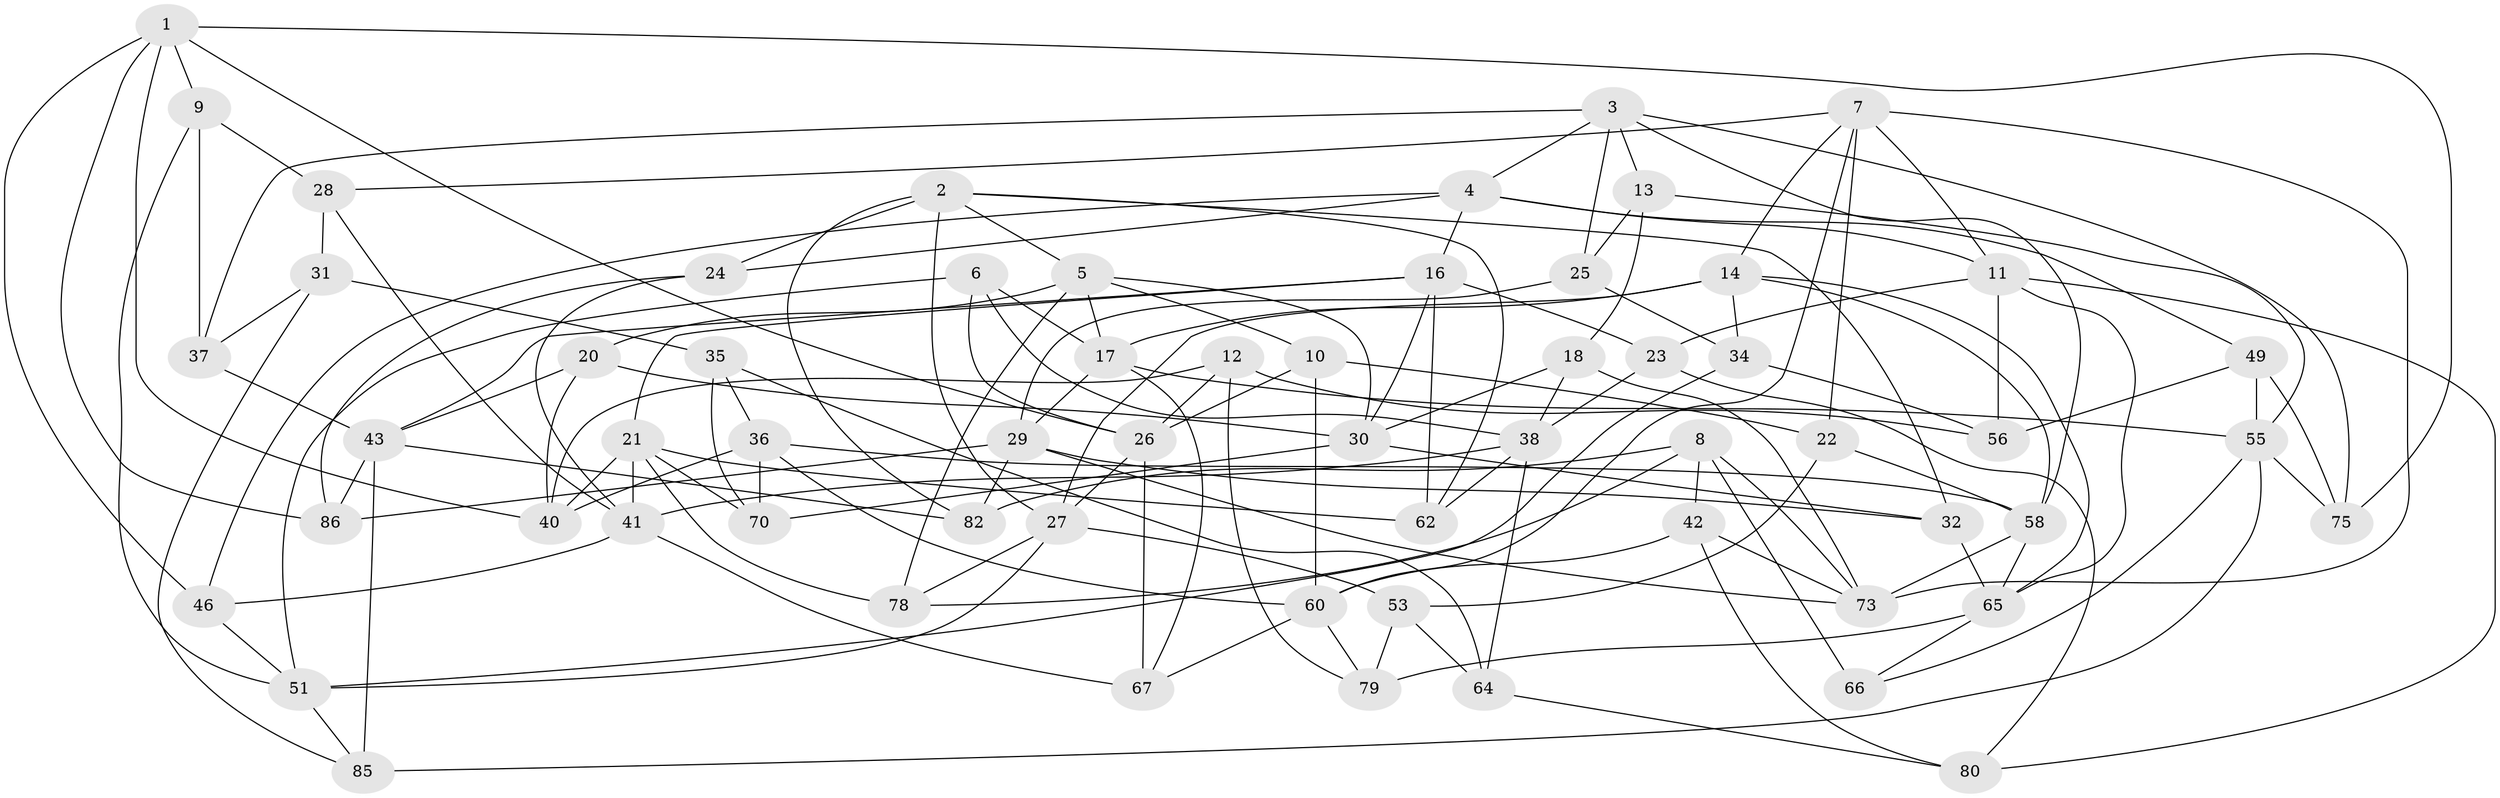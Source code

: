 // Generated by graph-tools (version 1.1) at 2025/52/02/27/25 19:52:28]
// undirected, 61 vertices, 147 edges
graph export_dot {
graph [start="1"]
  node [color=gray90,style=filled];
  1 [super="+59"];
  2 [super="+54"];
  3 [super="+74"];
  4 [super="+84"];
  5 [super="+39"];
  6;
  7 [super="+72"];
  8 [super="+19"];
  9;
  10;
  11 [super="+15"];
  12;
  13;
  14 [super="+33"];
  16 [super="+45"];
  17 [super="+57"];
  18;
  20;
  21 [super="+47"];
  22;
  23;
  24;
  25;
  26 [super="+83"];
  27 [super="+88"];
  28;
  29 [super="+44"];
  30 [super="+52"];
  31;
  32;
  34;
  35;
  36 [super="+68"];
  37;
  38 [super="+63"];
  40 [super="+48"];
  41 [super="+50"];
  42;
  43 [super="+77"];
  46;
  49;
  51 [super="+71"];
  53;
  55 [super="+69"];
  56;
  58 [super="+87"];
  60 [super="+61"];
  62;
  64;
  65 [super="+81"];
  66;
  67;
  70;
  73 [super="+76"];
  75;
  78;
  79;
  80;
  82;
  85;
  86;
  1 -- 26;
  1 -- 46;
  1 -- 86;
  1 -- 40;
  1 -- 9;
  1 -- 75;
  2 -- 32;
  2 -- 82;
  2 -- 24;
  2 -- 27;
  2 -- 5;
  2 -- 62;
  3 -- 25;
  3 -- 4;
  3 -- 58;
  3 -- 37;
  3 -- 75;
  3 -- 13;
  4 -- 24;
  4 -- 11;
  4 -- 16;
  4 -- 49;
  4 -- 46;
  5 -- 20;
  5 -- 30;
  5 -- 17;
  5 -- 10;
  5 -- 78;
  6 -- 51;
  6 -- 17;
  6 -- 38;
  6 -- 26;
  7 -- 11;
  7 -- 28;
  7 -- 22;
  7 -- 73;
  7 -- 60;
  7 -- 14;
  8 -- 78;
  8 -- 82;
  8 -- 66 [weight=2];
  8 -- 73;
  8 -- 42;
  9 -- 37;
  9 -- 28;
  9 -- 51;
  10 -- 22;
  10 -- 60;
  10 -- 26;
  11 -- 23;
  11 -- 80;
  11 -- 56;
  11 -- 65;
  12 -- 79;
  12 -- 56;
  12 -- 40;
  12 -- 26;
  13 -- 55;
  13 -- 25;
  13 -- 18;
  14 -- 58;
  14 -- 17;
  14 -- 65;
  14 -- 34;
  14 -- 27;
  16 -- 23;
  16 -- 21;
  16 -- 62;
  16 -- 43;
  16 -- 30;
  17 -- 67;
  17 -- 29;
  17 -- 55;
  18 -- 73;
  18 -- 38;
  18 -- 30;
  20 -- 40;
  20 -- 43;
  20 -- 30;
  21 -- 70;
  21 -- 41;
  21 -- 40;
  21 -- 78;
  21 -- 62;
  22 -- 53;
  22 -- 58;
  23 -- 80;
  23 -- 38;
  24 -- 86;
  24 -- 41;
  25 -- 34;
  25 -- 29;
  26 -- 67;
  26 -- 27;
  27 -- 53;
  27 -- 51;
  27 -- 78;
  28 -- 31;
  28 -- 41;
  29 -- 86;
  29 -- 32;
  29 -- 82;
  29 -- 73;
  30 -- 32;
  30 -- 70;
  31 -- 85;
  31 -- 35;
  31 -- 37;
  32 -- 65;
  34 -- 56;
  34 -- 51;
  35 -- 70;
  35 -- 36;
  35 -- 64;
  36 -- 70;
  36 -- 58;
  36 -- 40 [weight=2];
  36 -- 60;
  37 -- 43;
  38 -- 62;
  38 -- 41;
  38 -- 64;
  41 -- 67;
  41 -- 46;
  42 -- 80;
  42 -- 73;
  42 -- 60;
  43 -- 85;
  43 -- 86;
  43 -- 82;
  46 -- 51;
  49 -- 75;
  49 -- 56;
  49 -- 55;
  51 -- 85;
  53 -- 79;
  53 -- 64;
  55 -- 66;
  55 -- 75;
  55 -- 85;
  58 -- 65;
  58 -- 73;
  60 -- 79;
  60 -- 67;
  64 -- 80;
  65 -- 66;
  65 -- 79;
}
